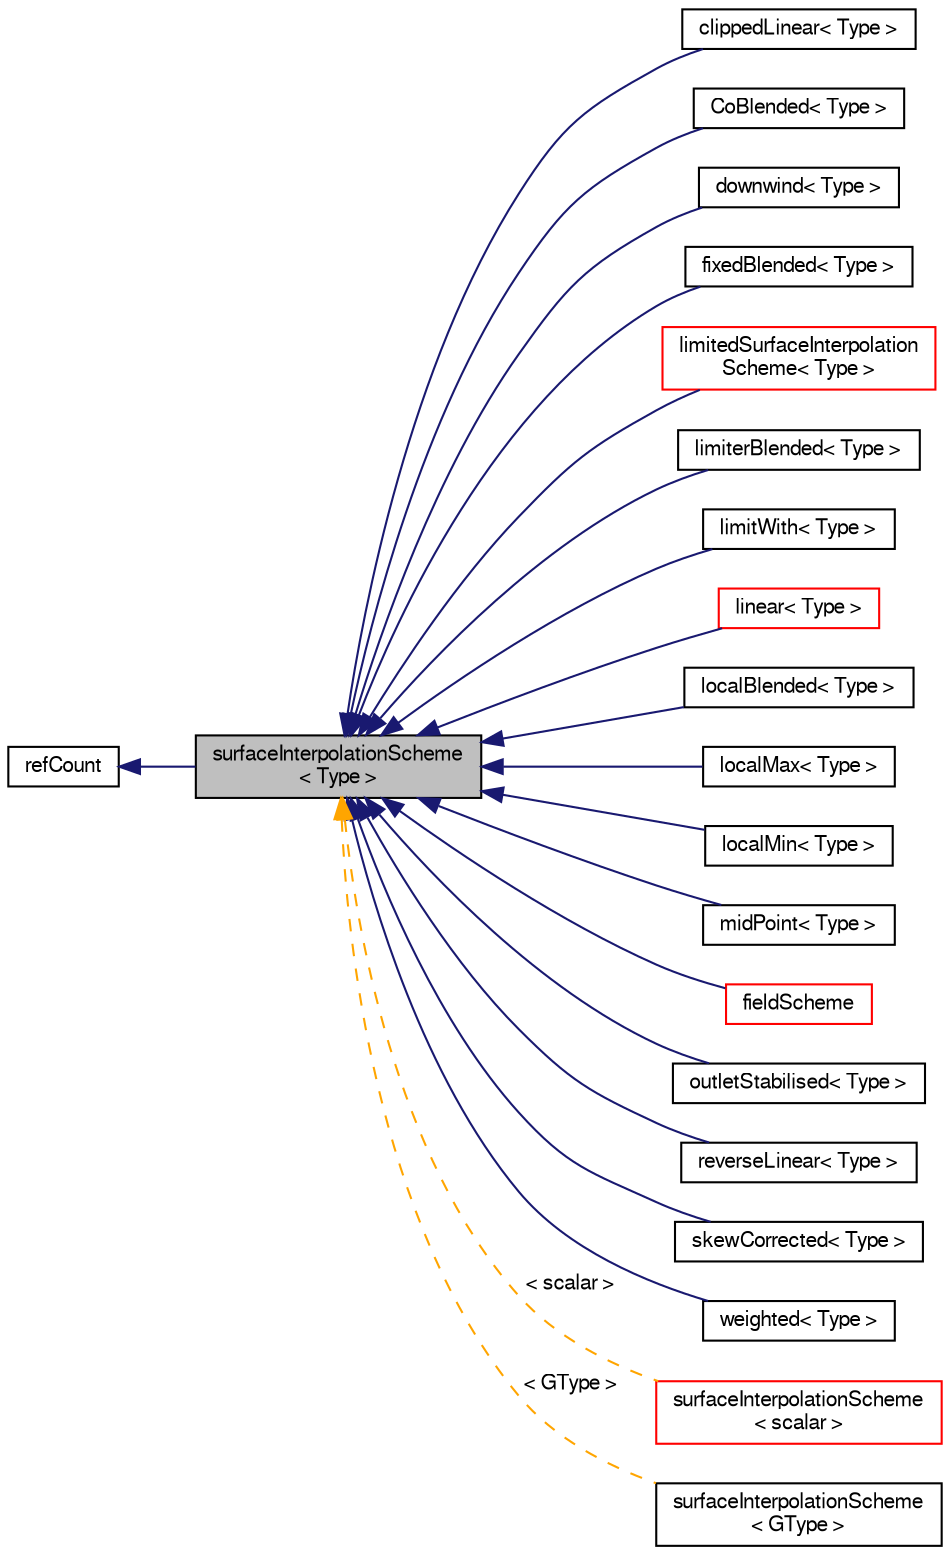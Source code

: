 digraph "surfaceInterpolationScheme&lt; Type &gt;"
{
  bgcolor="transparent";
  edge [fontname="FreeSans",fontsize="10",labelfontname="FreeSans",labelfontsize="10"];
  node [fontname="FreeSans",fontsize="10",shape=record];
  rankdir="LR";
  Node0 [label="surfaceInterpolationScheme\l\< Type \>",height=0.2,width=0.4,color="black", fillcolor="grey75", style="filled", fontcolor="black"];
  Node1 -> Node0 [dir="back",color="midnightblue",fontsize="10",style="solid",fontname="FreeSans"];
  Node1 [label="refCount",height=0.2,width=0.4,color="black",URL="$a27094.html",tooltip="Reference counter for various OpenFOAM components. "];
  Node0 -> Node2 [dir="back",color="midnightblue",fontsize="10",style="solid",fontname="FreeSans"];
  Node2 [label="clippedLinear\< Type \>",height=0.2,width=0.4,color="black",URL="$a23150.html",tooltip="Central-differencing interpolation scheme using clipped-weights to improve stability on meshes with v..."];
  Node0 -> Node3 [dir="back",color="midnightblue",fontsize="10",style="solid",fontname="FreeSans"];
  Node3 [label="CoBlended\< Type \>",height=0.2,width=0.4,color="black",URL="$a23154.html",tooltip="Two-scheme Courant number based blending differencing scheme. "];
  Node0 -> Node4 [dir="back",color="midnightblue",fontsize="10",style="solid",fontname="FreeSans"];
  Node4 [label="downwind\< Type \>",height=0.2,width=0.4,color="black",URL="$a23166.html",tooltip="Downwind differencing scheme class. "];
  Node0 -> Node5 [dir="back",color="midnightblue",fontsize="10",style="solid",fontname="FreeSans"];
  Node5 [label="fixedBlended\< Type \>",height=0.2,width=0.4,color="black",URL="$a23174.html",tooltip="Two-scheme fixed-blending differencing scheme. "];
  Node0 -> Node6 [dir="back",color="midnightblue",fontsize="10",style="solid",fontname="FreeSans"];
  Node6 [label="limitedSurfaceInterpolation\lScheme\< Type \>",height=0.2,width=0.4,color="red",URL="$a23038.html",tooltip="Abstract base class for limited surface interpolation schemes. "];
  Node0 -> Node17 [dir="back",color="midnightblue",fontsize="10",style="solid",fontname="FreeSans"];
  Node17 [label="limiterBlended\< Type \>",height=0.2,width=0.4,color="black",URL="$a23182.html",tooltip="Blends two specified schemes using the limiter function provided by a limitedSurfaceInterpolationSche..."];
  Node0 -> Node18 [dir="back",color="midnightblue",fontsize="10",style="solid",fontname="FreeSans"];
  Node18 [label="limitWith\< Type \>",height=0.2,width=0.4,color="black",URL="$a23042.html",tooltip="limitWith differencing scheme limits the specified scheme with the specified limiter. "];
  Node0 -> Node19 [dir="back",color="midnightblue",fontsize="10",style="solid",fontname="FreeSans"];
  Node19 [label="linear\< Type \>",height=0.2,width=0.4,color="red",URL="$a23186.html",tooltip="Central-differencing interpolation scheme class. "];
  Node0 -> Node24 [dir="back",color="midnightblue",fontsize="10",style="solid",fontname="FreeSans"];
  Node24 [label="localBlended\< Type \>",height=0.2,width=0.4,color="black",URL="$a23202.html",tooltip="Two-scheme localBlended differencing scheme. "];
  Node0 -> Node25 [dir="back",color="midnightblue",fontsize="10",style="solid",fontname="FreeSans"];
  Node25 [label="localMax\< Type \>",height=0.2,width=0.4,color="black",URL="$a23206.html",tooltip="LocalMax-mean differencing scheme class. "];
  Node0 -> Node26 [dir="back",color="midnightblue",fontsize="10",style="solid",fontname="FreeSans"];
  Node26 [label="localMin\< Type \>",height=0.2,width=0.4,color="black",URL="$a23210.html",tooltip="LocalMin-mean differencing scheme class. "];
  Node0 -> Node27 [dir="back",color="midnightblue",fontsize="10",style="solid",fontname="FreeSans"];
  Node27 [label="midPoint\< Type \>",height=0.2,width=0.4,color="black",URL="$a23218.html",tooltip="Mid-point interpolation (weighting factors = 0.5) scheme class. "];
  Node0 -> Node28 [dir="back",color="midnightblue",fontsize="10",style="solid",fontname="FreeSans"];
  Node28 [label="fieldScheme",height=0.2,width=0.4,color="red",URL="$a23126.html",tooltip="surfaceInterpolationScheme sub-class returned by operator(field) "];
  Node0 -> Node31 [dir="back",color="midnightblue",fontsize="10",style="solid",fontname="FreeSans"];
  Node31 [label="outletStabilised\< Type \>",height=0.2,width=0.4,color="black",URL="$a23222.html",tooltip="Outlet-stabilised interpolation scheme which applies upwind differencing to the faces of the cells ad..."];
  Node0 -> Node32 [dir="back",color="midnightblue",fontsize="10",style="solid",fontname="FreeSans"];
  Node32 [label="reverseLinear\< Type \>",height=0.2,width=0.4,color="black",URL="$a23250.html",tooltip="Inversed weight central-differencing interpolation scheme class. "];
  Node0 -> Node33 [dir="back",color="midnightblue",fontsize="10",style="solid",fontname="FreeSans"];
  Node33 [label="skewCorrected\< Type \>",height=0.2,width=0.4,color="black",URL="$a23254.html",tooltip="Skewness-corrected interpolation scheme that applies an explicit correction to given scheme..."];
  Node0 -> Node34 [dir="back",color="midnightblue",fontsize="10",style="solid",fontname="FreeSans"];
  Node34 [label="weighted\< Type \>",height=0.2,width=0.4,color="black",URL="$a23270.html",tooltip="Interpolation scheme class using weights looked-up from the objectRegistry. "];
  Node0 -> Node35 [dir="back",color="orange",fontsize="10",style="dashed",label=" \< scalar \>" ,fontname="FreeSans"];
  Node35 [label="surfaceInterpolationScheme\l\< scalar \>",height=0.2,width=0.4,color="red",URL="$a23278.html"];
  Node0 -> Node37 [dir="back",color="orange",fontsize="10",style="dashed",label=" \< GType \>" ,fontname="FreeSans"];
  Node37 [label="surfaceInterpolationScheme\l\< GType \>",height=0.2,width=0.4,color="black",URL="$a23278.html"];
}
